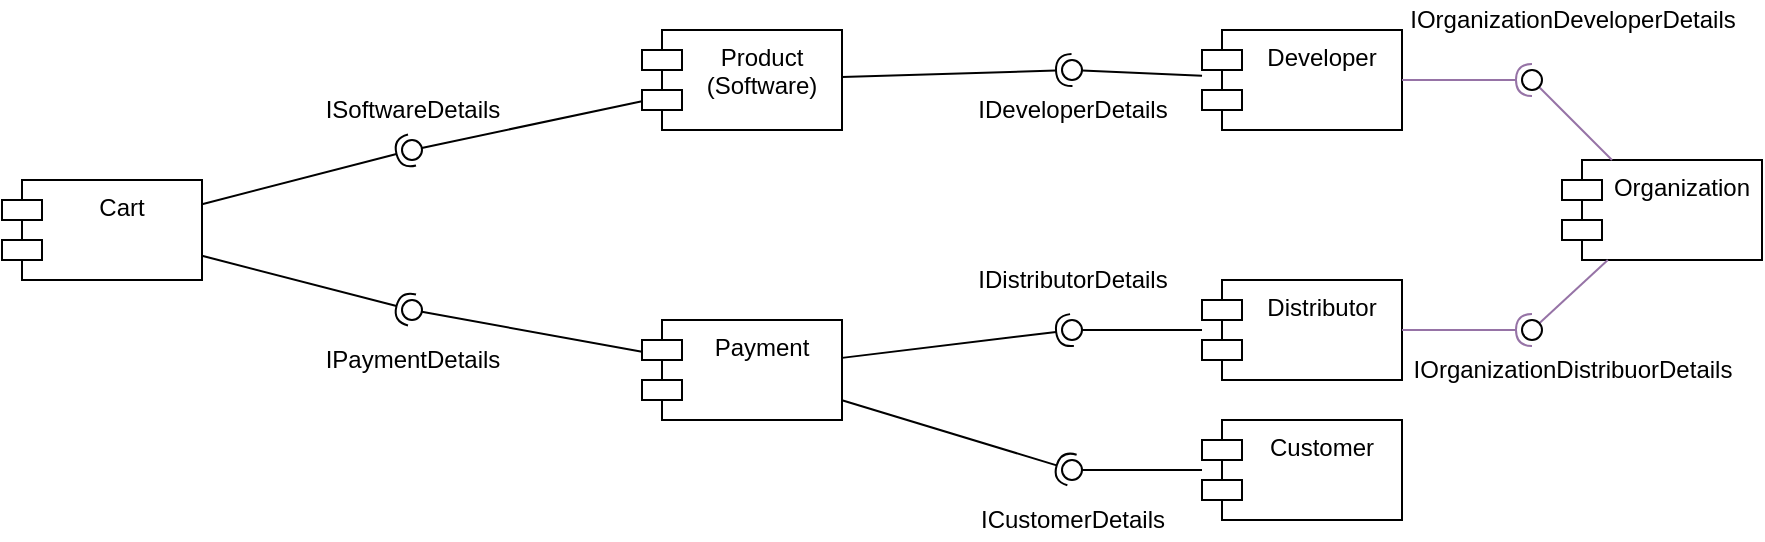 <mxfile version="17.4.5" type="github">
  <diagram id="DhTkyQSxUMTwu6wX2p3q" name="Page-1">
    <mxGraphModel dx="1038" dy="579" grid="1" gridSize="10" guides="1" tooltips="1" connect="1" arrows="1" fold="1" page="1" pageScale="1" pageWidth="1169" pageHeight="1654" math="0" shadow="0">
      <root>
        <mxCell id="0" />
        <mxCell id="1" parent="0" />
        <mxCell id="XGX5eF3X8VLQE5c7TFZi-1" value="Product&#xa;(Software)" style="shape=module;align=left;spacingLeft=20;align=center;verticalAlign=top;" parent="1" vertex="1">
          <mxGeometry x="460" y="135" width="100" height="50" as="geometry" />
        </mxCell>
        <mxCell id="XGX5eF3X8VLQE5c7TFZi-2" value="Customer" style="shape=module;align=left;spacingLeft=20;align=center;verticalAlign=top;" parent="1" vertex="1">
          <mxGeometry x="740" y="330" width="100" height="50" as="geometry" />
        </mxCell>
        <mxCell id="XGX5eF3X8VLQE5c7TFZi-3" value="Distributor&#xa;" style="shape=module;align=left;spacingLeft=20;align=center;verticalAlign=top;" parent="1" vertex="1">
          <mxGeometry x="740" y="260" width="100" height="50" as="geometry" />
        </mxCell>
        <mxCell id="XGX5eF3X8VLQE5c7TFZi-4" value="Cart" style="shape=module;align=left;spacingLeft=20;align=center;verticalAlign=top;" parent="1" vertex="1">
          <mxGeometry x="140" y="210" width="100" height="50" as="geometry" />
        </mxCell>
        <mxCell id="XGX5eF3X8VLQE5c7TFZi-5" value="" style="rounded=0;orthogonalLoop=1;jettySize=auto;html=1;endArrow=none;endFill=0;sketch=0;sourcePerimeterSpacing=0;targetPerimeterSpacing=0;" parent="1" source="XGX5eF3X8VLQE5c7TFZi-1" target="XGX5eF3X8VLQE5c7TFZi-7" edge="1">
          <mxGeometry relative="1" as="geometry">
            <mxPoint x="280" y="185" as="sourcePoint" />
          </mxGeometry>
        </mxCell>
        <mxCell id="XGX5eF3X8VLQE5c7TFZi-6" value="" style="rounded=0;orthogonalLoop=1;jettySize=auto;html=1;endArrow=halfCircle;endFill=0;entryX=0.5;entryY=0.5;endSize=6;strokeWidth=1;sketch=0;" parent="1" source="XGX5eF3X8VLQE5c7TFZi-4" target="XGX5eF3X8VLQE5c7TFZi-7" edge="1">
          <mxGeometry relative="1" as="geometry">
            <mxPoint x="320" y="185" as="sourcePoint" />
          </mxGeometry>
        </mxCell>
        <mxCell id="XGX5eF3X8VLQE5c7TFZi-7" value="" style="ellipse;whiteSpace=wrap;html=1;align=center;aspect=fixed;resizable=0;points=[];outlineConnect=0;sketch=0;" parent="1" vertex="1">
          <mxGeometry x="340" y="190" width="10" height="10" as="geometry" />
        </mxCell>
        <mxCell id="XGX5eF3X8VLQE5c7TFZi-8" value="ISoftwareDetails" style="text;html=1;align=center;verticalAlign=middle;resizable=0;points=[];autosize=1;strokeColor=none;fillColor=none;" parent="1" vertex="1">
          <mxGeometry x="295" y="165" width="100" height="20" as="geometry" />
        </mxCell>
        <mxCell id="XGX5eF3X8VLQE5c7TFZi-9" value="" style="rounded=0;orthogonalLoop=1;jettySize=auto;html=1;endArrow=none;endFill=0;sketch=0;sourcePerimeterSpacing=0;targetPerimeterSpacing=0;" parent="1" source="XGX5eF3X8VLQE5c7TFZi-2" target="XGX5eF3X8VLQE5c7TFZi-11" edge="1">
          <mxGeometry relative="1" as="geometry">
            <mxPoint x="640" y="330" as="sourcePoint" />
          </mxGeometry>
        </mxCell>
        <mxCell id="XGX5eF3X8VLQE5c7TFZi-10" value="" style="rounded=0;orthogonalLoop=1;jettySize=auto;html=1;endArrow=halfCircle;endFill=0;entryX=0.5;entryY=0.5;endSize=6;strokeWidth=1;sketch=0;" parent="1" source="XGX5eF3X8VLQE5c7TFZi-17" target="XGX5eF3X8VLQE5c7TFZi-11" edge="1">
          <mxGeometry relative="1" as="geometry">
            <mxPoint x="560" y="270" as="sourcePoint" />
          </mxGeometry>
        </mxCell>
        <mxCell id="XGX5eF3X8VLQE5c7TFZi-11" value="" style="ellipse;whiteSpace=wrap;html=1;align=center;aspect=fixed;resizable=0;points=[];outlineConnect=0;sketch=0;" parent="1" vertex="1">
          <mxGeometry x="670" y="350" width="10" height="10" as="geometry" />
        </mxCell>
        <mxCell id="XGX5eF3X8VLQE5c7TFZi-12" value="ICustomerDetails" style="text;html=1;align=center;verticalAlign=middle;resizable=0;points=[];autosize=1;strokeColor=none;fillColor=none;" parent="1" vertex="1">
          <mxGeometry x="620" y="370" width="110" height="20" as="geometry" />
        </mxCell>
        <mxCell id="XGX5eF3X8VLQE5c7TFZi-13" value="" style="rounded=0;orthogonalLoop=1;jettySize=auto;html=1;endArrow=none;endFill=0;sketch=0;sourcePerimeterSpacing=0;targetPerimeterSpacing=0;" parent="1" source="XGX5eF3X8VLQE5c7TFZi-3" target="XGX5eF3X8VLQE5c7TFZi-15" edge="1">
          <mxGeometry relative="1" as="geometry">
            <mxPoint x="820" y="155" as="sourcePoint" />
          </mxGeometry>
        </mxCell>
        <mxCell id="XGX5eF3X8VLQE5c7TFZi-14" value="" style="rounded=0;orthogonalLoop=1;jettySize=auto;html=1;endArrow=halfCircle;endFill=0;entryX=0.5;entryY=0.5;endSize=6;strokeWidth=1;sketch=0;" parent="1" source="XGX5eF3X8VLQE5c7TFZi-17" target="XGX5eF3X8VLQE5c7TFZi-15" edge="1">
          <mxGeometry relative="1" as="geometry">
            <mxPoint x="830" y="250" as="sourcePoint" />
          </mxGeometry>
        </mxCell>
        <mxCell id="XGX5eF3X8VLQE5c7TFZi-15" value="" style="ellipse;whiteSpace=wrap;html=1;align=center;aspect=fixed;resizable=0;points=[];outlineConnect=0;sketch=0;" parent="1" vertex="1">
          <mxGeometry x="670" y="280" width="10" height="10" as="geometry" />
        </mxCell>
        <mxCell id="XGX5eF3X8VLQE5c7TFZi-16" value="IDistributorDetails" style="text;html=1;align=center;verticalAlign=middle;resizable=0;points=[];autosize=1;strokeColor=none;fillColor=none;" parent="1" vertex="1">
          <mxGeometry x="620" y="250" width="110" height="20" as="geometry" />
        </mxCell>
        <mxCell id="XGX5eF3X8VLQE5c7TFZi-17" value="Payment" style="shape=module;align=left;spacingLeft=20;align=center;verticalAlign=top;" parent="1" vertex="1">
          <mxGeometry x="460" y="280" width="100" height="50" as="geometry" />
        </mxCell>
        <mxCell id="XGX5eF3X8VLQE5c7TFZi-18" value="" style="rounded=0;orthogonalLoop=1;jettySize=auto;html=1;endArrow=none;endFill=0;sketch=0;sourcePerimeterSpacing=0;targetPerimeterSpacing=0;" parent="1" source="XGX5eF3X8VLQE5c7TFZi-17" target="XGX5eF3X8VLQE5c7TFZi-20" edge="1">
          <mxGeometry relative="1" as="geometry">
            <mxPoint x="280" y="315" as="sourcePoint" />
          </mxGeometry>
        </mxCell>
        <mxCell id="XGX5eF3X8VLQE5c7TFZi-19" value="" style="rounded=0;orthogonalLoop=1;jettySize=auto;html=1;endArrow=halfCircle;endFill=0;entryX=0.5;entryY=0.5;endSize=6;strokeWidth=1;sketch=0;" parent="1" source="XGX5eF3X8VLQE5c7TFZi-4" target="XGX5eF3X8VLQE5c7TFZi-20" edge="1">
          <mxGeometry relative="1" as="geometry">
            <mxPoint x="320" y="315" as="sourcePoint" />
          </mxGeometry>
        </mxCell>
        <mxCell id="XGX5eF3X8VLQE5c7TFZi-20" value="" style="ellipse;whiteSpace=wrap;html=1;align=center;aspect=fixed;resizable=0;points=[];outlineConnect=0;sketch=0;" parent="1" vertex="1">
          <mxGeometry x="340" y="270" width="10" height="10" as="geometry" />
        </mxCell>
        <mxCell id="XGX5eF3X8VLQE5c7TFZi-22" value="Developer&#xa;" style="shape=module;align=left;spacingLeft=20;align=center;verticalAlign=top;" parent="1" vertex="1">
          <mxGeometry x="740" y="135" width="100" height="50" as="geometry" />
        </mxCell>
        <mxCell id="XGX5eF3X8VLQE5c7TFZi-23" value="Organization" style="shape=module;align=left;spacingLeft=20;align=center;verticalAlign=top;" parent="1" vertex="1">
          <mxGeometry x="920" y="200" width="100" height="50" as="geometry" />
        </mxCell>
        <mxCell id="XGX5eF3X8VLQE5c7TFZi-24" value="IPaymentDetails" style="text;html=1;align=center;verticalAlign=middle;resizable=0;points=[];autosize=1;strokeColor=none;fillColor=none;" parent="1" vertex="1">
          <mxGeometry x="295" y="290" width="100" height="20" as="geometry" />
        </mxCell>
        <mxCell id="XGX5eF3X8VLQE5c7TFZi-30" value="" style="rounded=0;orthogonalLoop=1;jettySize=auto;html=1;endArrow=none;endFill=0;sketch=0;sourcePerimeterSpacing=0;targetPerimeterSpacing=0;" parent="1" source="XGX5eF3X8VLQE5c7TFZi-22" target="XGX5eF3X8VLQE5c7TFZi-32" edge="1">
          <mxGeometry relative="1" as="geometry">
            <mxPoint x="670" y="175" as="sourcePoint" />
          </mxGeometry>
        </mxCell>
        <mxCell id="XGX5eF3X8VLQE5c7TFZi-31" value="" style="rounded=0;orthogonalLoop=1;jettySize=auto;html=1;endArrow=halfCircle;endFill=0;entryX=0.5;entryY=0.5;endSize=6;strokeWidth=1;sketch=0;" parent="1" source="XGX5eF3X8VLQE5c7TFZi-1" target="XGX5eF3X8VLQE5c7TFZi-32" edge="1">
          <mxGeometry relative="1" as="geometry">
            <mxPoint x="710" y="175" as="sourcePoint" />
          </mxGeometry>
        </mxCell>
        <mxCell id="XGX5eF3X8VLQE5c7TFZi-32" value="" style="ellipse;whiteSpace=wrap;html=1;align=center;aspect=fixed;resizable=0;points=[];outlineConnect=0;sketch=0;" parent="1" vertex="1">
          <mxGeometry x="670" y="150" width="10" height="10" as="geometry" />
        </mxCell>
        <mxCell id="XGX5eF3X8VLQE5c7TFZi-34" value="IDeveloperDetails" style="text;html=1;align=center;verticalAlign=middle;resizable=0;points=[];autosize=1;strokeColor=none;fillColor=none;" parent="1" vertex="1">
          <mxGeometry x="620" y="165" width="110" height="20" as="geometry" />
        </mxCell>
        <mxCell id="8Mcz727ElllOW_flEJY8-1" value="" style="rounded=0;orthogonalLoop=1;jettySize=auto;html=1;endArrow=none;endFill=0;sketch=0;sourcePerimeterSpacing=0;targetPerimeterSpacing=0;fillColor=#e1d5e7;strokeColor=#9673a6;" parent="1" source="XGX5eF3X8VLQE5c7TFZi-23" target="8Mcz727ElllOW_flEJY8-3" edge="1">
          <mxGeometry relative="1" as="geometry">
            <mxPoint x="900" y="295" as="sourcePoint" />
          </mxGeometry>
        </mxCell>
        <mxCell id="8Mcz727ElllOW_flEJY8-2" value="" style="rounded=0;orthogonalLoop=1;jettySize=auto;html=1;endArrow=halfCircle;endFill=0;entryX=0.5;entryY=0.5;endSize=6;strokeWidth=1;sketch=0;fillColor=#e1d5e7;strokeColor=#9673a6;" parent="1" source="XGX5eF3X8VLQE5c7TFZi-3" target="8Mcz727ElllOW_flEJY8-3" edge="1">
          <mxGeometry relative="1" as="geometry">
            <mxPoint x="940" y="295" as="sourcePoint" />
          </mxGeometry>
        </mxCell>
        <mxCell id="8Mcz727ElllOW_flEJY8-3" value="" style="ellipse;whiteSpace=wrap;html=1;align=center;aspect=fixed;resizable=0;points=[];outlineConnect=0;sketch=0;" parent="1" vertex="1">
          <mxGeometry x="900" y="280" width="10" height="10" as="geometry" />
        </mxCell>
        <mxCell id="8Mcz727ElllOW_flEJY8-4" value="" style="rounded=0;orthogonalLoop=1;jettySize=auto;html=1;endArrow=none;endFill=0;sketch=0;sourcePerimeterSpacing=0;targetPerimeterSpacing=0;fillColor=#e1d5e7;strokeColor=#9673a6;" parent="1" source="XGX5eF3X8VLQE5c7TFZi-23" target="8Mcz727ElllOW_flEJY8-6" edge="1">
          <mxGeometry relative="1" as="geometry">
            <mxPoint x="910" y="155" as="sourcePoint" />
          </mxGeometry>
        </mxCell>
        <mxCell id="8Mcz727ElllOW_flEJY8-5" value="" style="rounded=0;orthogonalLoop=1;jettySize=auto;html=1;endArrow=halfCircle;endFill=0;entryX=0.5;entryY=0.5;endSize=6;strokeWidth=1;sketch=0;fillColor=#e1d5e7;strokeColor=#9673a6;" parent="1" source="XGX5eF3X8VLQE5c7TFZi-22" target="8Mcz727ElllOW_flEJY8-6" edge="1">
          <mxGeometry relative="1" as="geometry">
            <mxPoint x="950" y="155" as="sourcePoint" />
            <Array as="points" />
          </mxGeometry>
        </mxCell>
        <mxCell id="8Mcz727ElllOW_flEJY8-6" value="" style="ellipse;whiteSpace=wrap;html=1;align=center;aspect=fixed;resizable=0;points=[];outlineConnect=0;sketch=0;" parent="1" vertex="1">
          <mxGeometry x="900" y="155" width="10" height="10" as="geometry" />
        </mxCell>
        <mxCell id="8Mcz727ElllOW_flEJY8-7" value="IOrganizationDeveloperDetails" style="text;html=1;align=center;verticalAlign=middle;resizable=0;points=[];autosize=1;strokeColor=none;fillColor=none;" parent="1" vertex="1">
          <mxGeometry x="835" y="120" width="180" height="20" as="geometry" />
        </mxCell>
        <mxCell id="8Mcz727ElllOW_flEJY8-8" value="IOrganizationDistribuorDetails" style="text;html=1;align=center;verticalAlign=middle;resizable=0;points=[];autosize=1;strokeColor=none;fillColor=none;" parent="1" vertex="1">
          <mxGeometry x="840" y="295" width="170" height="20" as="geometry" />
        </mxCell>
      </root>
    </mxGraphModel>
  </diagram>
</mxfile>
